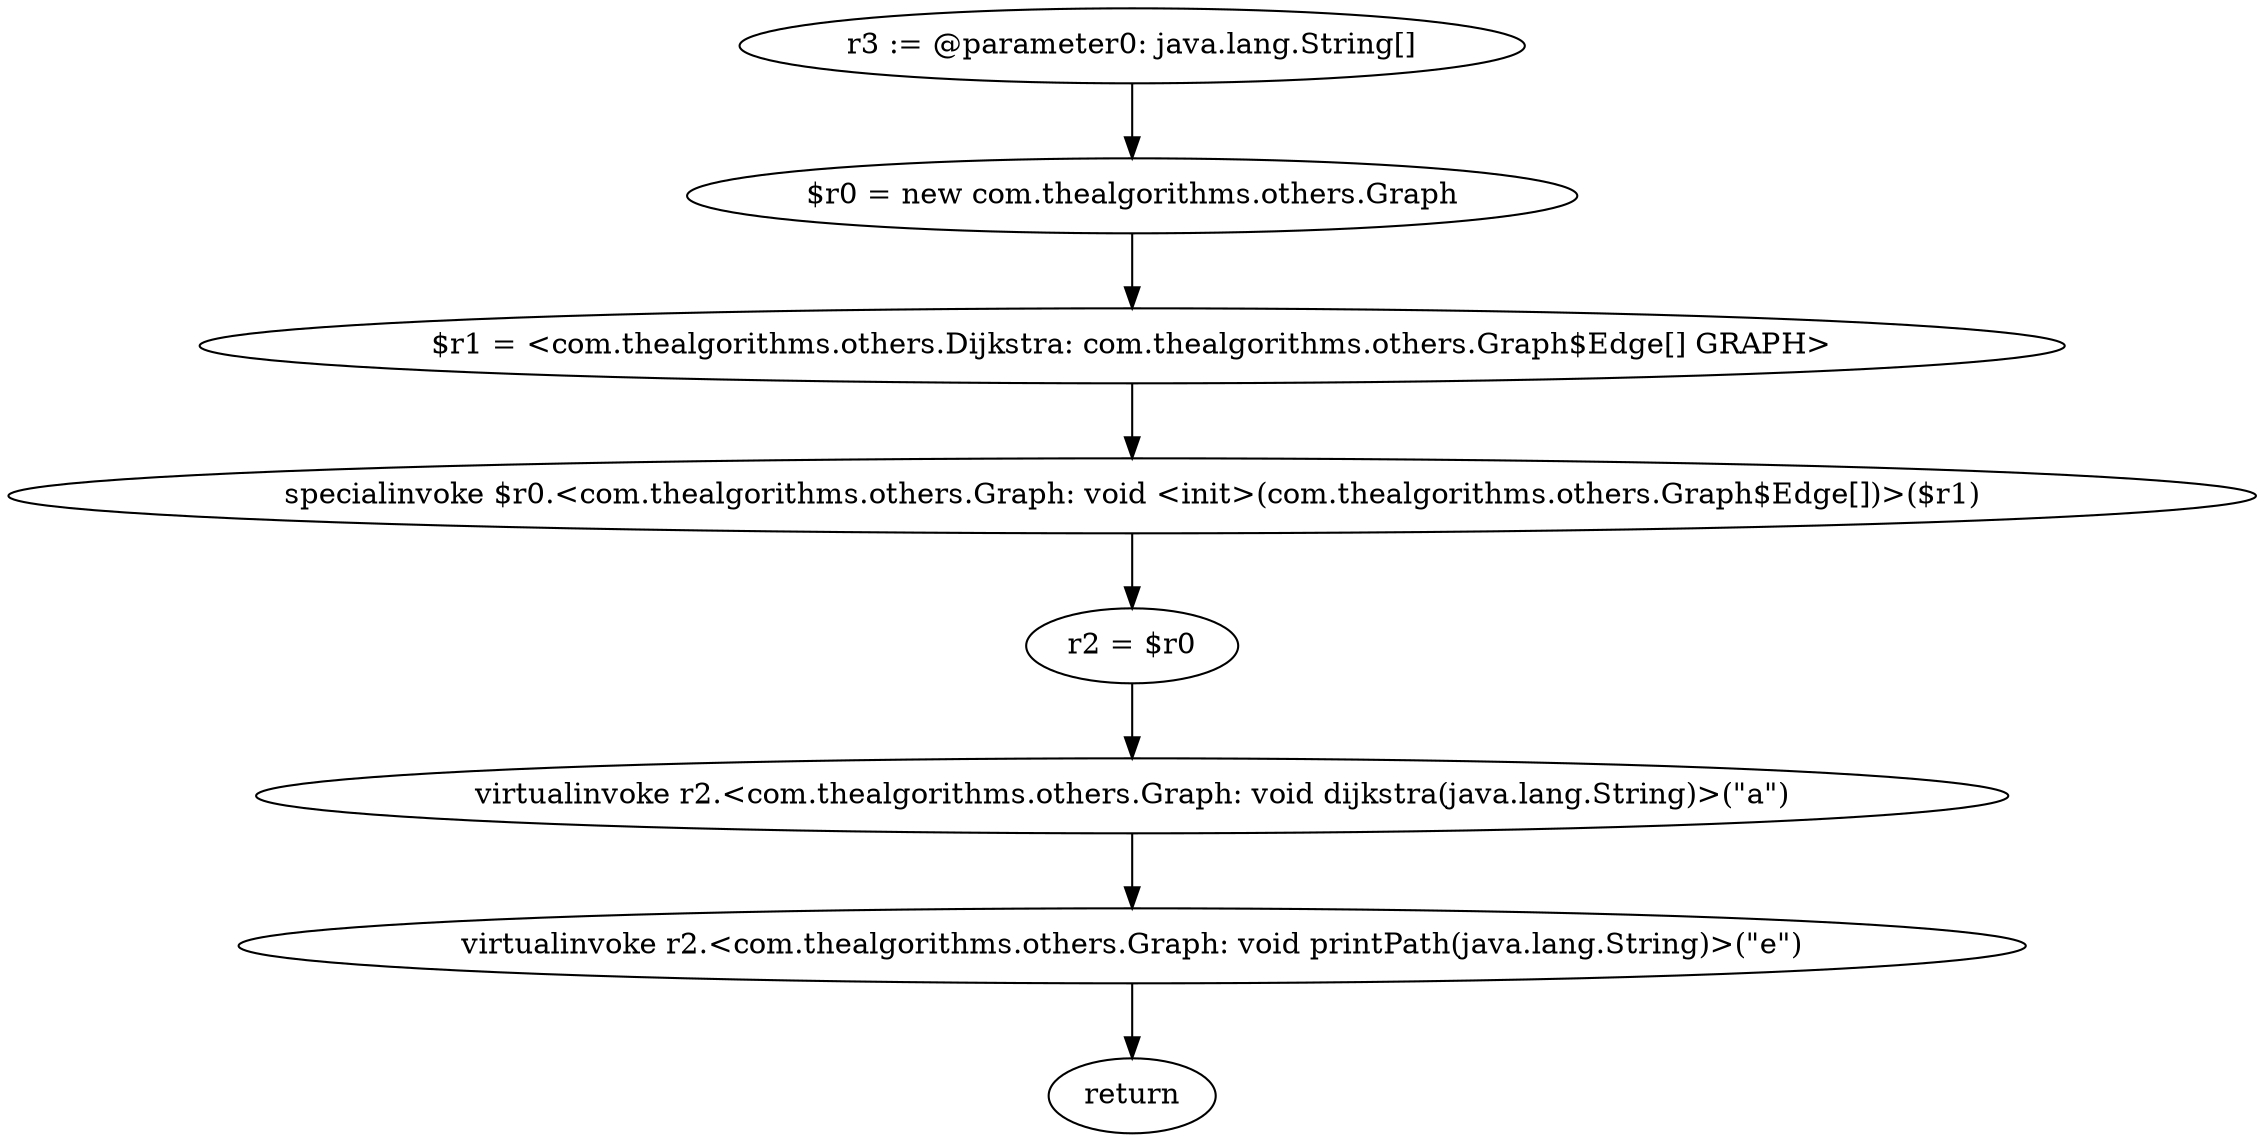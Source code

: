 digraph "unitGraph" {
    "r3 := @parameter0: java.lang.String[]"
    "$r0 = new com.thealgorithms.others.Graph"
    "$r1 = <com.thealgorithms.others.Dijkstra: com.thealgorithms.others.Graph$Edge[] GRAPH>"
    "specialinvoke $r0.<com.thealgorithms.others.Graph: void <init>(com.thealgorithms.others.Graph$Edge[])>($r1)"
    "r2 = $r0"
    "virtualinvoke r2.<com.thealgorithms.others.Graph: void dijkstra(java.lang.String)>(\"a\")"
    "virtualinvoke r2.<com.thealgorithms.others.Graph: void printPath(java.lang.String)>(\"e\")"
    "return"
    "r3 := @parameter0: java.lang.String[]"->"$r0 = new com.thealgorithms.others.Graph";
    "$r0 = new com.thealgorithms.others.Graph"->"$r1 = <com.thealgorithms.others.Dijkstra: com.thealgorithms.others.Graph$Edge[] GRAPH>";
    "$r1 = <com.thealgorithms.others.Dijkstra: com.thealgorithms.others.Graph$Edge[] GRAPH>"->"specialinvoke $r0.<com.thealgorithms.others.Graph: void <init>(com.thealgorithms.others.Graph$Edge[])>($r1)";
    "specialinvoke $r0.<com.thealgorithms.others.Graph: void <init>(com.thealgorithms.others.Graph$Edge[])>($r1)"->"r2 = $r0";
    "r2 = $r0"->"virtualinvoke r2.<com.thealgorithms.others.Graph: void dijkstra(java.lang.String)>(\"a\")";
    "virtualinvoke r2.<com.thealgorithms.others.Graph: void dijkstra(java.lang.String)>(\"a\")"->"virtualinvoke r2.<com.thealgorithms.others.Graph: void printPath(java.lang.String)>(\"e\")";
    "virtualinvoke r2.<com.thealgorithms.others.Graph: void printPath(java.lang.String)>(\"e\")"->"return";
}
